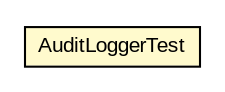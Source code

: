 #!/usr/local/bin/dot
#
# Class diagram 
# Generated by UMLGraph version R5_6-24-gf6e263 (http://www.umlgraph.org/)
#

digraph G {
	edge [fontname="arial",fontsize=10,labelfontname="arial",labelfontsize=10];
	node [fontname="arial",fontsize=10,shape=plaintext];
	nodesep=0.25;
	ranksep=0.5;
	// org.miloss.fgsms.common.AuditLoggerTest
	c63 [label=<<table title="org.miloss.fgsms.common.AuditLoggerTest" border="0" cellborder="1" cellspacing="0" cellpadding="2" port="p" bgcolor="lemonChiffon" href="./AuditLoggerTest.html">
		<tr><td><table border="0" cellspacing="0" cellpadding="1">
<tr><td align="center" balign="center"> AuditLoggerTest </td></tr>
		</table></td></tr>
		</table>>, URL="./AuditLoggerTest.html", fontname="arial", fontcolor="black", fontsize=10.0];
}

